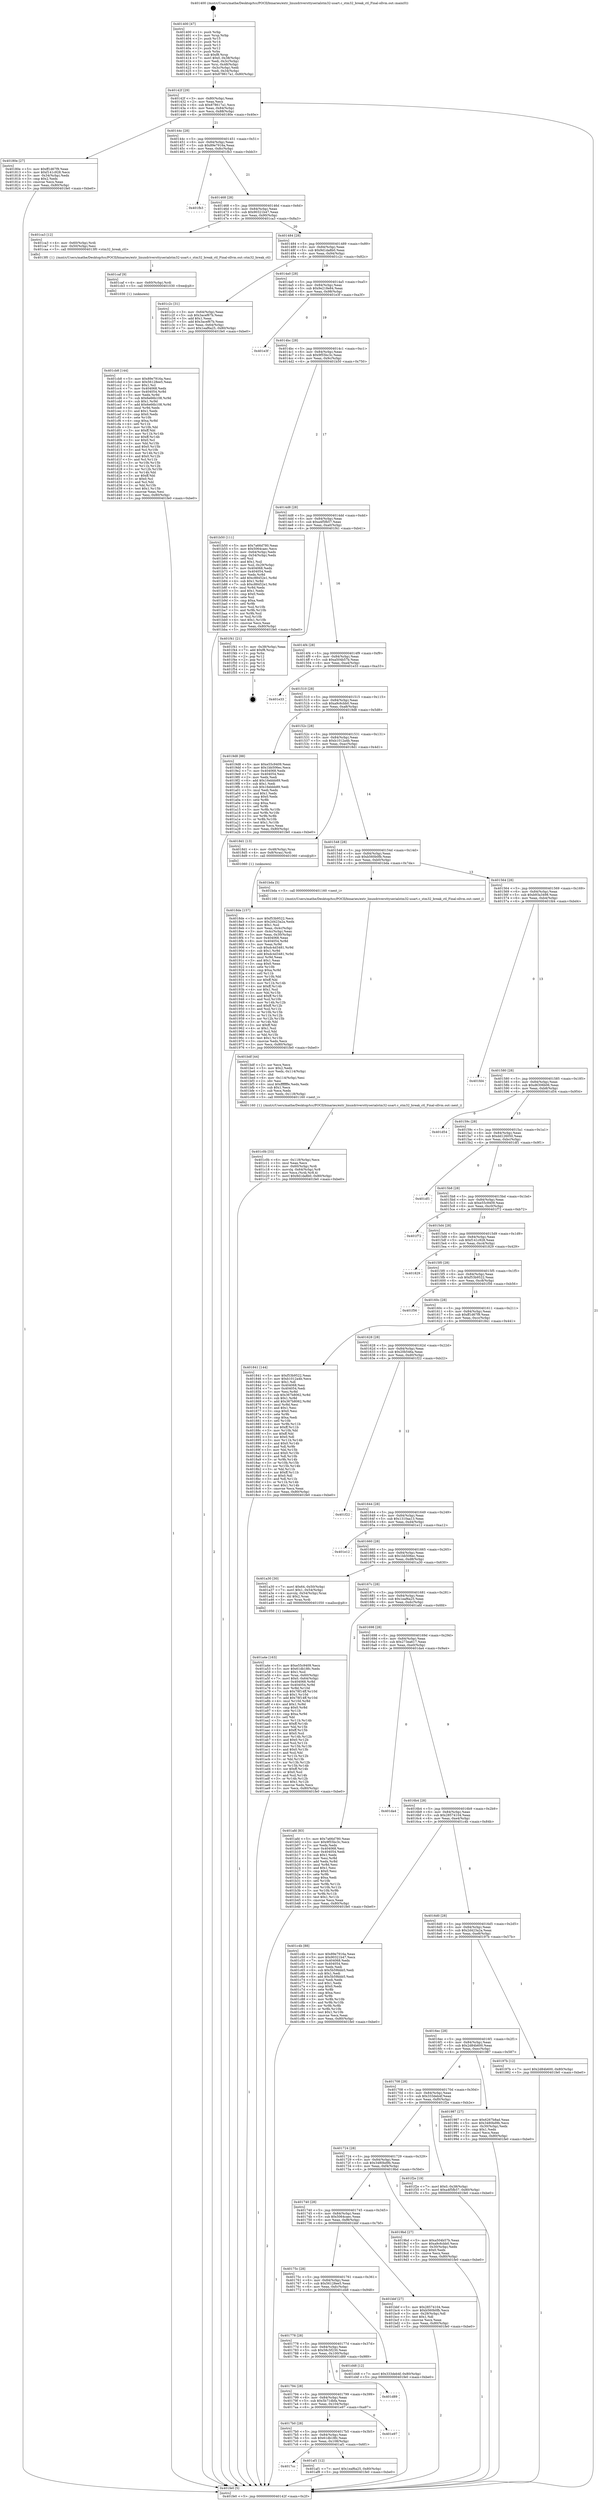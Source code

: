 digraph "0x401400" {
  label = "0x401400 (/mnt/c/Users/mathe/Desktop/tcc/POCII/binaries/extr_linuxdriversttyserialstm32-usart.c_stm32_break_ctl_Final-ollvm.out::main(0))"
  labelloc = "t"
  node[shape=record]

  Entry [label="",width=0.3,height=0.3,shape=circle,fillcolor=black,style=filled]
  "0x40142f" [label="{
     0x40142f [29]\l
     | [instrs]\l
     &nbsp;&nbsp;0x40142f \<+3\>: mov -0x80(%rbp),%eax\l
     &nbsp;&nbsp;0x401432 \<+2\>: mov %eax,%ecx\l
     &nbsp;&nbsp;0x401434 \<+6\>: sub $0x878617a1,%ecx\l
     &nbsp;&nbsp;0x40143a \<+6\>: mov %eax,-0x84(%rbp)\l
     &nbsp;&nbsp;0x401440 \<+6\>: mov %ecx,-0x88(%rbp)\l
     &nbsp;&nbsp;0x401446 \<+6\>: je 000000000040180e \<main+0x40e\>\l
  }"]
  "0x40180e" [label="{
     0x40180e [27]\l
     | [instrs]\l
     &nbsp;&nbsp;0x40180e \<+5\>: mov $0xff1d67f9,%eax\l
     &nbsp;&nbsp;0x401813 \<+5\>: mov $0xf141c928,%ecx\l
     &nbsp;&nbsp;0x401818 \<+3\>: mov -0x34(%rbp),%edx\l
     &nbsp;&nbsp;0x40181b \<+3\>: cmp $0x2,%edx\l
     &nbsp;&nbsp;0x40181e \<+3\>: cmovne %ecx,%eax\l
     &nbsp;&nbsp;0x401821 \<+3\>: mov %eax,-0x80(%rbp)\l
     &nbsp;&nbsp;0x401824 \<+5\>: jmp 0000000000401fe0 \<main+0xbe0\>\l
  }"]
  "0x40144c" [label="{
     0x40144c [28]\l
     | [instrs]\l
     &nbsp;&nbsp;0x40144c \<+5\>: jmp 0000000000401451 \<main+0x51\>\l
     &nbsp;&nbsp;0x401451 \<+6\>: mov -0x84(%rbp),%eax\l
     &nbsp;&nbsp;0x401457 \<+5\>: sub $0x89e7916a,%eax\l
     &nbsp;&nbsp;0x40145c \<+6\>: mov %eax,-0x8c(%rbp)\l
     &nbsp;&nbsp;0x401462 \<+6\>: je 0000000000401fb3 \<main+0xbb3\>\l
  }"]
  "0x401fe0" [label="{
     0x401fe0 [5]\l
     | [instrs]\l
     &nbsp;&nbsp;0x401fe0 \<+5\>: jmp 000000000040142f \<main+0x2f\>\l
  }"]
  "0x401400" [label="{
     0x401400 [47]\l
     | [instrs]\l
     &nbsp;&nbsp;0x401400 \<+1\>: push %rbp\l
     &nbsp;&nbsp;0x401401 \<+3\>: mov %rsp,%rbp\l
     &nbsp;&nbsp;0x401404 \<+2\>: push %r15\l
     &nbsp;&nbsp;0x401406 \<+2\>: push %r14\l
     &nbsp;&nbsp;0x401408 \<+2\>: push %r13\l
     &nbsp;&nbsp;0x40140a \<+2\>: push %r12\l
     &nbsp;&nbsp;0x40140c \<+1\>: push %rbx\l
     &nbsp;&nbsp;0x40140d \<+7\>: sub $0xf8,%rsp\l
     &nbsp;&nbsp;0x401414 \<+7\>: movl $0x0,-0x38(%rbp)\l
     &nbsp;&nbsp;0x40141b \<+3\>: mov %edi,-0x3c(%rbp)\l
     &nbsp;&nbsp;0x40141e \<+4\>: mov %rsi,-0x48(%rbp)\l
     &nbsp;&nbsp;0x401422 \<+3\>: mov -0x3c(%rbp),%edi\l
     &nbsp;&nbsp;0x401425 \<+3\>: mov %edi,-0x34(%rbp)\l
     &nbsp;&nbsp;0x401428 \<+7\>: movl $0x878617a1,-0x80(%rbp)\l
  }"]
  Exit [label="",width=0.3,height=0.3,shape=circle,fillcolor=black,style=filled,peripheries=2]
  "0x401fb3" [label="{
     0x401fb3\l
  }", style=dashed]
  "0x401468" [label="{
     0x401468 [28]\l
     | [instrs]\l
     &nbsp;&nbsp;0x401468 \<+5\>: jmp 000000000040146d \<main+0x6d\>\l
     &nbsp;&nbsp;0x40146d \<+6\>: mov -0x84(%rbp),%eax\l
     &nbsp;&nbsp;0x401473 \<+5\>: sub $0x90321b47,%eax\l
     &nbsp;&nbsp;0x401478 \<+6\>: mov %eax,-0x90(%rbp)\l
     &nbsp;&nbsp;0x40147e \<+6\>: je 0000000000401ca3 \<main+0x8a3\>\l
  }"]
  "0x401cb8" [label="{
     0x401cb8 [144]\l
     | [instrs]\l
     &nbsp;&nbsp;0x401cb8 \<+5\>: mov $0x89e7916a,%esi\l
     &nbsp;&nbsp;0x401cbd \<+5\>: mov $0x56128ee5,%eax\l
     &nbsp;&nbsp;0x401cc2 \<+2\>: mov $0x1,%cl\l
     &nbsp;&nbsp;0x401cc4 \<+7\>: mov 0x404068,%edx\l
     &nbsp;&nbsp;0x401ccb \<+8\>: mov 0x404054,%r8d\l
     &nbsp;&nbsp;0x401cd3 \<+3\>: mov %edx,%r9d\l
     &nbsp;&nbsp;0x401cd6 \<+7\>: sub $0x6e66b108,%r9d\l
     &nbsp;&nbsp;0x401cdd \<+4\>: sub $0x1,%r9d\l
     &nbsp;&nbsp;0x401ce1 \<+7\>: add $0x6e66b108,%r9d\l
     &nbsp;&nbsp;0x401ce8 \<+4\>: imul %r9d,%edx\l
     &nbsp;&nbsp;0x401cec \<+3\>: and $0x1,%edx\l
     &nbsp;&nbsp;0x401cef \<+3\>: cmp $0x0,%edx\l
     &nbsp;&nbsp;0x401cf2 \<+4\>: sete %r10b\l
     &nbsp;&nbsp;0x401cf6 \<+4\>: cmp $0xa,%r8d\l
     &nbsp;&nbsp;0x401cfa \<+4\>: setl %r11b\l
     &nbsp;&nbsp;0x401cfe \<+3\>: mov %r10b,%bl\l
     &nbsp;&nbsp;0x401d01 \<+3\>: xor $0xff,%bl\l
     &nbsp;&nbsp;0x401d04 \<+3\>: mov %r11b,%r14b\l
     &nbsp;&nbsp;0x401d07 \<+4\>: xor $0xff,%r14b\l
     &nbsp;&nbsp;0x401d0b \<+3\>: xor $0x0,%cl\l
     &nbsp;&nbsp;0x401d0e \<+3\>: mov %bl,%r15b\l
     &nbsp;&nbsp;0x401d11 \<+4\>: and $0x0,%r15b\l
     &nbsp;&nbsp;0x401d15 \<+3\>: and %cl,%r10b\l
     &nbsp;&nbsp;0x401d18 \<+3\>: mov %r14b,%r12b\l
     &nbsp;&nbsp;0x401d1b \<+4\>: and $0x0,%r12b\l
     &nbsp;&nbsp;0x401d1f \<+3\>: and %cl,%r11b\l
     &nbsp;&nbsp;0x401d22 \<+3\>: or %r10b,%r15b\l
     &nbsp;&nbsp;0x401d25 \<+3\>: or %r11b,%r12b\l
     &nbsp;&nbsp;0x401d28 \<+3\>: xor %r12b,%r15b\l
     &nbsp;&nbsp;0x401d2b \<+3\>: or %r14b,%bl\l
     &nbsp;&nbsp;0x401d2e \<+3\>: xor $0xff,%bl\l
     &nbsp;&nbsp;0x401d31 \<+3\>: or $0x0,%cl\l
     &nbsp;&nbsp;0x401d34 \<+2\>: and %cl,%bl\l
     &nbsp;&nbsp;0x401d36 \<+3\>: or %bl,%r15b\l
     &nbsp;&nbsp;0x401d39 \<+4\>: test $0x1,%r15b\l
     &nbsp;&nbsp;0x401d3d \<+3\>: cmovne %eax,%esi\l
     &nbsp;&nbsp;0x401d40 \<+3\>: mov %esi,-0x80(%rbp)\l
     &nbsp;&nbsp;0x401d43 \<+5\>: jmp 0000000000401fe0 \<main+0xbe0\>\l
  }"]
  "0x401ca3" [label="{
     0x401ca3 [12]\l
     | [instrs]\l
     &nbsp;&nbsp;0x401ca3 \<+4\>: mov -0x60(%rbp),%rdi\l
     &nbsp;&nbsp;0x401ca7 \<+3\>: mov -0x50(%rbp),%esi\l
     &nbsp;&nbsp;0x401caa \<+5\>: call 00000000004013f0 \<stm32_break_ctl\>\l
     | [calls]\l
     &nbsp;&nbsp;0x4013f0 \{1\} (/mnt/c/Users/mathe/Desktop/tcc/POCII/binaries/extr_linuxdriversttyserialstm32-usart.c_stm32_break_ctl_Final-ollvm.out::stm32_break_ctl)\l
  }"]
  "0x401484" [label="{
     0x401484 [28]\l
     | [instrs]\l
     &nbsp;&nbsp;0x401484 \<+5\>: jmp 0000000000401489 \<main+0x89\>\l
     &nbsp;&nbsp;0x401489 \<+6\>: mov -0x84(%rbp),%eax\l
     &nbsp;&nbsp;0x40148f \<+5\>: sub $0x9d1da8b0,%eax\l
     &nbsp;&nbsp;0x401494 \<+6\>: mov %eax,-0x94(%rbp)\l
     &nbsp;&nbsp;0x40149a \<+6\>: je 0000000000401c2c \<main+0x82c\>\l
  }"]
  "0x401caf" [label="{
     0x401caf [9]\l
     | [instrs]\l
     &nbsp;&nbsp;0x401caf \<+4\>: mov -0x60(%rbp),%rdi\l
     &nbsp;&nbsp;0x401cb3 \<+5\>: call 0000000000401030 \<free@plt\>\l
     | [calls]\l
     &nbsp;&nbsp;0x401030 \{1\} (unknown)\l
  }"]
  "0x401c2c" [label="{
     0x401c2c [31]\l
     | [instrs]\l
     &nbsp;&nbsp;0x401c2c \<+3\>: mov -0x64(%rbp),%eax\l
     &nbsp;&nbsp;0x401c2f \<+5\>: sub $0x3acef67b,%eax\l
     &nbsp;&nbsp;0x401c34 \<+3\>: add $0x1,%eax\l
     &nbsp;&nbsp;0x401c37 \<+5\>: add $0x3acef67b,%eax\l
     &nbsp;&nbsp;0x401c3c \<+3\>: mov %eax,-0x64(%rbp)\l
     &nbsp;&nbsp;0x401c3f \<+7\>: movl $0x1eaf6a25,-0x80(%rbp)\l
     &nbsp;&nbsp;0x401c46 \<+5\>: jmp 0000000000401fe0 \<main+0xbe0\>\l
  }"]
  "0x4014a0" [label="{
     0x4014a0 [28]\l
     | [instrs]\l
     &nbsp;&nbsp;0x4014a0 \<+5\>: jmp 00000000004014a5 \<main+0xa5\>\l
     &nbsp;&nbsp;0x4014a5 \<+6\>: mov -0x84(%rbp),%eax\l
     &nbsp;&nbsp;0x4014ab \<+5\>: sub $0x9e218e84,%eax\l
     &nbsp;&nbsp;0x4014b0 \<+6\>: mov %eax,-0x98(%rbp)\l
     &nbsp;&nbsp;0x4014b6 \<+6\>: je 0000000000401e3f \<main+0xa3f\>\l
  }"]
  "0x401c0b" [label="{
     0x401c0b [33]\l
     | [instrs]\l
     &nbsp;&nbsp;0x401c0b \<+6\>: mov -0x118(%rbp),%ecx\l
     &nbsp;&nbsp;0x401c11 \<+3\>: imul %eax,%ecx\l
     &nbsp;&nbsp;0x401c14 \<+4\>: mov -0x60(%rbp),%rdi\l
     &nbsp;&nbsp;0x401c18 \<+4\>: movslq -0x64(%rbp),%r8\l
     &nbsp;&nbsp;0x401c1c \<+4\>: mov %ecx,(%rdi,%r8,4)\l
     &nbsp;&nbsp;0x401c20 \<+7\>: movl $0x9d1da8b0,-0x80(%rbp)\l
     &nbsp;&nbsp;0x401c27 \<+5\>: jmp 0000000000401fe0 \<main+0xbe0\>\l
  }"]
  "0x401e3f" [label="{
     0x401e3f\l
  }", style=dashed]
  "0x4014bc" [label="{
     0x4014bc [28]\l
     | [instrs]\l
     &nbsp;&nbsp;0x4014bc \<+5\>: jmp 00000000004014c1 \<main+0xc1\>\l
     &nbsp;&nbsp;0x4014c1 \<+6\>: mov -0x84(%rbp),%eax\l
     &nbsp;&nbsp;0x4014c7 \<+5\>: sub $0x9f55bc3c,%eax\l
     &nbsp;&nbsp;0x4014cc \<+6\>: mov %eax,-0x9c(%rbp)\l
     &nbsp;&nbsp;0x4014d2 \<+6\>: je 0000000000401b50 \<main+0x750\>\l
  }"]
  "0x401bdf" [label="{
     0x401bdf [44]\l
     | [instrs]\l
     &nbsp;&nbsp;0x401bdf \<+2\>: xor %ecx,%ecx\l
     &nbsp;&nbsp;0x401be1 \<+5\>: mov $0x2,%edx\l
     &nbsp;&nbsp;0x401be6 \<+6\>: mov %edx,-0x114(%rbp)\l
     &nbsp;&nbsp;0x401bec \<+1\>: cltd\l
     &nbsp;&nbsp;0x401bed \<+6\>: mov -0x114(%rbp),%esi\l
     &nbsp;&nbsp;0x401bf3 \<+2\>: idiv %esi\l
     &nbsp;&nbsp;0x401bf5 \<+6\>: imul $0xfffffffe,%edx,%edx\l
     &nbsp;&nbsp;0x401bfb \<+3\>: sub $0x1,%ecx\l
     &nbsp;&nbsp;0x401bfe \<+2\>: sub %ecx,%edx\l
     &nbsp;&nbsp;0x401c00 \<+6\>: mov %edx,-0x118(%rbp)\l
     &nbsp;&nbsp;0x401c06 \<+5\>: call 0000000000401160 \<next_i\>\l
     | [calls]\l
     &nbsp;&nbsp;0x401160 \{1\} (/mnt/c/Users/mathe/Desktop/tcc/POCII/binaries/extr_linuxdriversttyserialstm32-usart.c_stm32_break_ctl_Final-ollvm.out::next_i)\l
  }"]
  "0x401b50" [label="{
     0x401b50 [111]\l
     | [instrs]\l
     &nbsp;&nbsp;0x401b50 \<+5\>: mov $0x7a66d780,%eax\l
     &nbsp;&nbsp;0x401b55 \<+5\>: mov $0x5064caec,%ecx\l
     &nbsp;&nbsp;0x401b5a \<+3\>: mov -0x64(%rbp),%edx\l
     &nbsp;&nbsp;0x401b5d \<+3\>: cmp -0x54(%rbp),%edx\l
     &nbsp;&nbsp;0x401b60 \<+4\>: setl %sil\l
     &nbsp;&nbsp;0x401b64 \<+4\>: and $0x1,%sil\l
     &nbsp;&nbsp;0x401b68 \<+4\>: mov %sil,-0x29(%rbp)\l
     &nbsp;&nbsp;0x401b6c \<+7\>: mov 0x404068,%edx\l
     &nbsp;&nbsp;0x401b73 \<+7\>: mov 0x404054,%edi\l
     &nbsp;&nbsp;0x401b7a \<+3\>: mov %edx,%r8d\l
     &nbsp;&nbsp;0x401b7d \<+7\>: add $0xc88452e1,%r8d\l
     &nbsp;&nbsp;0x401b84 \<+4\>: sub $0x1,%r8d\l
     &nbsp;&nbsp;0x401b88 \<+7\>: sub $0xc88452e1,%r8d\l
     &nbsp;&nbsp;0x401b8f \<+4\>: imul %r8d,%edx\l
     &nbsp;&nbsp;0x401b93 \<+3\>: and $0x1,%edx\l
     &nbsp;&nbsp;0x401b96 \<+3\>: cmp $0x0,%edx\l
     &nbsp;&nbsp;0x401b99 \<+4\>: sete %sil\l
     &nbsp;&nbsp;0x401b9d \<+3\>: cmp $0xa,%edi\l
     &nbsp;&nbsp;0x401ba0 \<+4\>: setl %r9b\l
     &nbsp;&nbsp;0x401ba4 \<+3\>: mov %sil,%r10b\l
     &nbsp;&nbsp;0x401ba7 \<+3\>: and %r9b,%r10b\l
     &nbsp;&nbsp;0x401baa \<+3\>: xor %r9b,%sil\l
     &nbsp;&nbsp;0x401bad \<+3\>: or %sil,%r10b\l
     &nbsp;&nbsp;0x401bb0 \<+4\>: test $0x1,%r10b\l
     &nbsp;&nbsp;0x401bb4 \<+3\>: cmovne %ecx,%eax\l
     &nbsp;&nbsp;0x401bb7 \<+3\>: mov %eax,-0x80(%rbp)\l
     &nbsp;&nbsp;0x401bba \<+5\>: jmp 0000000000401fe0 \<main+0xbe0\>\l
  }"]
  "0x4014d8" [label="{
     0x4014d8 [28]\l
     | [instrs]\l
     &nbsp;&nbsp;0x4014d8 \<+5\>: jmp 00000000004014dd \<main+0xdd\>\l
     &nbsp;&nbsp;0x4014dd \<+6\>: mov -0x84(%rbp),%eax\l
     &nbsp;&nbsp;0x4014e3 \<+5\>: sub $0xa4f5fb57,%eax\l
     &nbsp;&nbsp;0x4014e8 \<+6\>: mov %eax,-0xa0(%rbp)\l
     &nbsp;&nbsp;0x4014ee \<+6\>: je 0000000000401f41 \<main+0xb41\>\l
  }"]
  "0x4017cc" [label="{
     0x4017cc\l
  }", style=dashed]
  "0x401f41" [label="{
     0x401f41 [21]\l
     | [instrs]\l
     &nbsp;&nbsp;0x401f41 \<+3\>: mov -0x38(%rbp),%eax\l
     &nbsp;&nbsp;0x401f44 \<+7\>: add $0xf8,%rsp\l
     &nbsp;&nbsp;0x401f4b \<+1\>: pop %rbx\l
     &nbsp;&nbsp;0x401f4c \<+2\>: pop %r12\l
     &nbsp;&nbsp;0x401f4e \<+2\>: pop %r13\l
     &nbsp;&nbsp;0x401f50 \<+2\>: pop %r14\l
     &nbsp;&nbsp;0x401f52 \<+2\>: pop %r15\l
     &nbsp;&nbsp;0x401f54 \<+1\>: pop %rbp\l
     &nbsp;&nbsp;0x401f55 \<+1\>: ret\l
  }"]
  "0x4014f4" [label="{
     0x4014f4 [28]\l
     | [instrs]\l
     &nbsp;&nbsp;0x4014f4 \<+5\>: jmp 00000000004014f9 \<main+0xf9\>\l
     &nbsp;&nbsp;0x4014f9 \<+6\>: mov -0x84(%rbp),%eax\l
     &nbsp;&nbsp;0x4014ff \<+5\>: sub $0xa504b57b,%eax\l
     &nbsp;&nbsp;0x401504 \<+6\>: mov %eax,-0xa4(%rbp)\l
     &nbsp;&nbsp;0x40150a \<+6\>: je 0000000000401e33 \<main+0xa33\>\l
  }"]
  "0x401af1" [label="{
     0x401af1 [12]\l
     | [instrs]\l
     &nbsp;&nbsp;0x401af1 \<+7\>: movl $0x1eaf6a25,-0x80(%rbp)\l
     &nbsp;&nbsp;0x401af8 \<+5\>: jmp 0000000000401fe0 \<main+0xbe0\>\l
  }"]
  "0x401e33" [label="{
     0x401e33\l
  }", style=dashed]
  "0x401510" [label="{
     0x401510 [28]\l
     | [instrs]\l
     &nbsp;&nbsp;0x401510 \<+5\>: jmp 0000000000401515 \<main+0x115\>\l
     &nbsp;&nbsp;0x401515 \<+6\>: mov -0x84(%rbp),%eax\l
     &nbsp;&nbsp;0x40151b \<+5\>: sub $0xa9c6cbb0,%eax\l
     &nbsp;&nbsp;0x401520 \<+6\>: mov %eax,-0xa8(%rbp)\l
     &nbsp;&nbsp;0x401526 \<+6\>: je 00000000004019d8 \<main+0x5d8\>\l
  }"]
  "0x4017b0" [label="{
     0x4017b0 [28]\l
     | [instrs]\l
     &nbsp;&nbsp;0x4017b0 \<+5\>: jmp 00000000004017b5 \<main+0x3b5\>\l
     &nbsp;&nbsp;0x4017b5 \<+6\>: mov -0x84(%rbp),%eax\l
     &nbsp;&nbsp;0x4017bb \<+5\>: sub $0x61db18fc,%eax\l
     &nbsp;&nbsp;0x4017c0 \<+6\>: mov %eax,-0x108(%rbp)\l
     &nbsp;&nbsp;0x4017c6 \<+6\>: je 0000000000401af1 \<main+0x6f1\>\l
  }"]
  "0x4019d8" [label="{
     0x4019d8 [88]\l
     | [instrs]\l
     &nbsp;&nbsp;0x4019d8 \<+5\>: mov $0xe55c9409,%eax\l
     &nbsp;&nbsp;0x4019dd \<+5\>: mov $0x1bb506ec,%ecx\l
     &nbsp;&nbsp;0x4019e2 \<+7\>: mov 0x404068,%edx\l
     &nbsp;&nbsp;0x4019e9 \<+7\>: mov 0x404054,%esi\l
     &nbsp;&nbsp;0x4019f0 \<+2\>: mov %edx,%edi\l
     &nbsp;&nbsp;0x4019f2 \<+6\>: add $0x16ebbb89,%edi\l
     &nbsp;&nbsp;0x4019f8 \<+3\>: sub $0x1,%edi\l
     &nbsp;&nbsp;0x4019fb \<+6\>: sub $0x16ebbb89,%edi\l
     &nbsp;&nbsp;0x401a01 \<+3\>: imul %edi,%edx\l
     &nbsp;&nbsp;0x401a04 \<+3\>: and $0x1,%edx\l
     &nbsp;&nbsp;0x401a07 \<+3\>: cmp $0x0,%edx\l
     &nbsp;&nbsp;0x401a0a \<+4\>: sete %r8b\l
     &nbsp;&nbsp;0x401a0e \<+3\>: cmp $0xa,%esi\l
     &nbsp;&nbsp;0x401a11 \<+4\>: setl %r9b\l
     &nbsp;&nbsp;0x401a15 \<+3\>: mov %r8b,%r10b\l
     &nbsp;&nbsp;0x401a18 \<+3\>: and %r9b,%r10b\l
     &nbsp;&nbsp;0x401a1b \<+3\>: xor %r9b,%r8b\l
     &nbsp;&nbsp;0x401a1e \<+3\>: or %r8b,%r10b\l
     &nbsp;&nbsp;0x401a21 \<+4\>: test $0x1,%r10b\l
     &nbsp;&nbsp;0x401a25 \<+3\>: cmovne %ecx,%eax\l
     &nbsp;&nbsp;0x401a28 \<+3\>: mov %eax,-0x80(%rbp)\l
     &nbsp;&nbsp;0x401a2b \<+5\>: jmp 0000000000401fe0 \<main+0xbe0\>\l
  }"]
  "0x40152c" [label="{
     0x40152c [28]\l
     | [instrs]\l
     &nbsp;&nbsp;0x40152c \<+5\>: jmp 0000000000401531 \<main+0x131\>\l
     &nbsp;&nbsp;0x401531 \<+6\>: mov -0x84(%rbp),%eax\l
     &nbsp;&nbsp;0x401537 \<+5\>: sub $0xb1012a4b,%eax\l
     &nbsp;&nbsp;0x40153c \<+6\>: mov %eax,-0xac(%rbp)\l
     &nbsp;&nbsp;0x401542 \<+6\>: je 00000000004018d1 \<main+0x4d1\>\l
  }"]
  "0x401e97" [label="{
     0x401e97\l
  }", style=dashed]
  "0x4018d1" [label="{
     0x4018d1 [13]\l
     | [instrs]\l
     &nbsp;&nbsp;0x4018d1 \<+4\>: mov -0x48(%rbp),%rax\l
     &nbsp;&nbsp;0x4018d5 \<+4\>: mov 0x8(%rax),%rdi\l
     &nbsp;&nbsp;0x4018d9 \<+5\>: call 0000000000401060 \<atoi@plt\>\l
     | [calls]\l
     &nbsp;&nbsp;0x401060 \{1\} (unknown)\l
  }"]
  "0x401548" [label="{
     0x401548 [28]\l
     | [instrs]\l
     &nbsp;&nbsp;0x401548 \<+5\>: jmp 000000000040154d \<main+0x14d\>\l
     &nbsp;&nbsp;0x40154d \<+6\>: mov -0x84(%rbp),%eax\l
     &nbsp;&nbsp;0x401553 \<+5\>: sub $0xb560b0fb,%eax\l
     &nbsp;&nbsp;0x401558 \<+6\>: mov %eax,-0xb0(%rbp)\l
     &nbsp;&nbsp;0x40155e \<+6\>: je 0000000000401bda \<main+0x7da\>\l
  }"]
  "0x401794" [label="{
     0x401794 [28]\l
     | [instrs]\l
     &nbsp;&nbsp;0x401794 \<+5\>: jmp 0000000000401799 \<main+0x399\>\l
     &nbsp;&nbsp;0x401799 \<+6\>: mov -0x84(%rbp),%eax\l
     &nbsp;&nbsp;0x40179f \<+5\>: sub $0x5b71dbfa,%eax\l
     &nbsp;&nbsp;0x4017a4 \<+6\>: mov %eax,-0x104(%rbp)\l
     &nbsp;&nbsp;0x4017aa \<+6\>: je 0000000000401e97 \<main+0xa97\>\l
  }"]
  "0x401bda" [label="{
     0x401bda [5]\l
     | [instrs]\l
     &nbsp;&nbsp;0x401bda \<+5\>: call 0000000000401160 \<next_i\>\l
     | [calls]\l
     &nbsp;&nbsp;0x401160 \{1\} (/mnt/c/Users/mathe/Desktop/tcc/POCII/binaries/extr_linuxdriversttyserialstm32-usart.c_stm32_break_ctl_Final-ollvm.out::next_i)\l
  }"]
  "0x401564" [label="{
     0x401564 [28]\l
     | [instrs]\l
     &nbsp;&nbsp;0x401564 \<+5\>: jmp 0000000000401569 \<main+0x169\>\l
     &nbsp;&nbsp;0x401569 \<+6\>: mov -0x84(%rbp),%eax\l
     &nbsp;&nbsp;0x40156f \<+5\>: sub $0xb93a3498,%eax\l
     &nbsp;&nbsp;0x401574 \<+6\>: mov %eax,-0xb4(%rbp)\l
     &nbsp;&nbsp;0x40157a \<+6\>: je 0000000000401fd4 \<main+0xbd4\>\l
  }"]
  "0x401d89" [label="{
     0x401d89\l
  }", style=dashed]
  "0x401fd4" [label="{
     0x401fd4\l
  }", style=dashed]
  "0x401580" [label="{
     0x401580 [28]\l
     | [instrs]\l
     &nbsp;&nbsp;0x401580 \<+5\>: jmp 0000000000401585 \<main+0x185\>\l
     &nbsp;&nbsp;0x401585 \<+6\>: mov -0x84(%rbp),%eax\l
     &nbsp;&nbsp;0x40158b \<+5\>: sub $0xd6306b06,%eax\l
     &nbsp;&nbsp;0x401590 \<+6\>: mov %eax,-0xb8(%rbp)\l
     &nbsp;&nbsp;0x401596 \<+6\>: je 0000000000401d54 \<main+0x954\>\l
  }"]
  "0x401778" [label="{
     0x401778 [28]\l
     | [instrs]\l
     &nbsp;&nbsp;0x401778 \<+5\>: jmp 000000000040177d \<main+0x37d\>\l
     &nbsp;&nbsp;0x40177d \<+6\>: mov -0x84(%rbp),%eax\l
     &nbsp;&nbsp;0x401783 \<+5\>: sub $0x58c5f230,%eax\l
     &nbsp;&nbsp;0x401788 \<+6\>: mov %eax,-0x100(%rbp)\l
     &nbsp;&nbsp;0x40178e \<+6\>: je 0000000000401d89 \<main+0x989\>\l
  }"]
  "0x401d54" [label="{
     0x401d54\l
  }", style=dashed]
  "0x40159c" [label="{
     0x40159c [28]\l
     | [instrs]\l
     &nbsp;&nbsp;0x40159c \<+5\>: jmp 00000000004015a1 \<main+0x1a1\>\l
     &nbsp;&nbsp;0x4015a1 \<+6\>: mov -0x84(%rbp),%eax\l
     &nbsp;&nbsp;0x4015a7 \<+5\>: sub $0xdd126050,%eax\l
     &nbsp;&nbsp;0x4015ac \<+6\>: mov %eax,-0xbc(%rbp)\l
     &nbsp;&nbsp;0x4015b2 \<+6\>: je 0000000000401df1 \<main+0x9f1\>\l
  }"]
  "0x401d48" [label="{
     0x401d48 [12]\l
     | [instrs]\l
     &nbsp;&nbsp;0x401d48 \<+7\>: movl $0x333deb4f,-0x80(%rbp)\l
     &nbsp;&nbsp;0x401d4f \<+5\>: jmp 0000000000401fe0 \<main+0xbe0\>\l
  }"]
  "0x401df1" [label="{
     0x401df1\l
  }", style=dashed]
  "0x4015b8" [label="{
     0x4015b8 [28]\l
     | [instrs]\l
     &nbsp;&nbsp;0x4015b8 \<+5\>: jmp 00000000004015bd \<main+0x1bd\>\l
     &nbsp;&nbsp;0x4015bd \<+6\>: mov -0x84(%rbp),%eax\l
     &nbsp;&nbsp;0x4015c3 \<+5\>: sub $0xe55c9409,%eax\l
     &nbsp;&nbsp;0x4015c8 \<+6\>: mov %eax,-0xc0(%rbp)\l
     &nbsp;&nbsp;0x4015ce \<+6\>: je 0000000000401f72 \<main+0xb72\>\l
  }"]
  "0x40175c" [label="{
     0x40175c [28]\l
     | [instrs]\l
     &nbsp;&nbsp;0x40175c \<+5\>: jmp 0000000000401761 \<main+0x361\>\l
     &nbsp;&nbsp;0x401761 \<+6\>: mov -0x84(%rbp),%eax\l
     &nbsp;&nbsp;0x401767 \<+5\>: sub $0x56128ee5,%eax\l
     &nbsp;&nbsp;0x40176c \<+6\>: mov %eax,-0xfc(%rbp)\l
     &nbsp;&nbsp;0x401772 \<+6\>: je 0000000000401d48 \<main+0x948\>\l
  }"]
  "0x401f72" [label="{
     0x401f72\l
  }", style=dashed]
  "0x4015d4" [label="{
     0x4015d4 [28]\l
     | [instrs]\l
     &nbsp;&nbsp;0x4015d4 \<+5\>: jmp 00000000004015d9 \<main+0x1d9\>\l
     &nbsp;&nbsp;0x4015d9 \<+6\>: mov -0x84(%rbp),%eax\l
     &nbsp;&nbsp;0x4015df \<+5\>: sub $0xf141c928,%eax\l
     &nbsp;&nbsp;0x4015e4 \<+6\>: mov %eax,-0xc4(%rbp)\l
     &nbsp;&nbsp;0x4015ea \<+6\>: je 0000000000401829 \<main+0x429\>\l
  }"]
  "0x401bbf" [label="{
     0x401bbf [27]\l
     | [instrs]\l
     &nbsp;&nbsp;0x401bbf \<+5\>: mov $0x28574104,%eax\l
     &nbsp;&nbsp;0x401bc4 \<+5\>: mov $0xb560b0fb,%ecx\l
     &nbsp;&nbsp;0x401bc9 \<+3\>: mov -0x29(%rbp),%dl\l
     &nbsp;&nbsp;0x401bcc \<+3\>: test $0x1,%dl\l
     &nbsp;&nbsp;0x401bcf \<+3\>: cmovne %ecx,%eax\l
     &nbsp;&nbsp;0x401bd2 \<+3\>: mov %eax,-0x80(%rbp)\l
     &nbsp;&nbsp;0x401bd5 \<+5\>: jmp 0000000000401fe0 \<main+0xbe0\>\l
  }"]
  "0x401829" [label="{
     0x401829\l
  }", style=dashed]
  "0x4015f0" [label="{
     0x4015f0 [28]\l
     | [instrs]\l
     &nbsp;&nbsp;0x4015f0 \<+5\>: jmp 00000000004015f5 \<main+0x1f5\>\l
     &nbsp;&nbsp;0x4015f5 \<+6\>: mov -0x84(%rbp),%eax\l
     &nbsp;&nbsp;0x4015fb \<+5\>: sub $0xf53b9522,%eax\l
     &nbsp;&nbsp;0x401600 \<+6\>: mov %eax,-0xc8(%rbp)\l
     &nbsp;&nbsp;0x401606 \<+6\>: je 0000000000401f56 \<main+0xb56\>\l
  }"]
  "0x401a4e" [label="{
     0x401a4e [163]\l
     | [instrs]\l
     &nbsp;&nbsp;0x401a4e \<+5\>: mov $0xe55c9409,%ecx\l
     &nbsp;&nbsp;0x401a53 \<+5\>: mov $0x61db18fc,%edx\l
     &nbsp;&nbsp;0x401a58 \<+3\>: mov $0x1,%sil\l
     &nbsp;&nbsp;0x401a5b \<+4\>: mov %rax,-0x60(%rbp)\l
     &nbsp;&nbsp;0x401a5f \<+7\>: movl $0x0,-0x64(%rbp)\l
     &nbsp;&nbsp;0x401a66 \<+8\>: mov 0x404068,%r8d\l
     &nbsp;&nbsp;0x401a6e \<+8\>: mov 0x404054,%r9d\l
     &nbsp;&nbsp;0x401a76 \<+3\>: mov %r8d,%r10d\l
     &nbsp;&nbsp;0x401a79 \<+7\>: sub $0x78f14ff,%r10d\l
     &nbsp;&nbsp;0x401a80 \<+4\>: sub $0x1,%r10d\l
     &nbsp;&nbsp;0x401a84 \<+7\>: add $0x78f14ff,%r10d\l
     &nbsp;&nbsp;0x401a8b \<+4\>: imul %r10d,%r8d\l
     &nbsp;&nbsp;0x401a8f \<+4\>: and $0x1,%r8d\l
     &nbsp;&nbsp;0x401a93 \<+4\>: cmp $0x0,%r8d\l
     &nbsp;&nbsp;0x401a97 \<+4\>: sete %r11b\l
     &nbsp;&nbsp;0x401a9b \<+4\>: cmp $0xa,%r9d\l
     &nbsp;&nbsp;0x401a9f \<+3\>: setl %bl\l
     &nbsp;&nbsp;0x401aa2 \<+3\>: mov %r11b,%r14b\l
     &nbsp;&nbsp;0x401aa5 \<+4\>: xor $0xff,%r14b\l
     &nbsp;&nbsp;0x401aa9 \<+3\>: mov %bl,%r15b\l
     &nbsp;&nbsp;0x401aac \<+4\>: xor $0xff,%r15b\l
     &nbsp;&nbsp;0x401ab0 \<+4\>: xor $0x0,%sil\l
     &nbsp;&nbsp;0x401ab4 \<+3\>: mov %r14b,%r12b\l
     &nbsp;&nbsp;0x401ab7 \<+4\>: and $0x0,%r12b\l
     &nbsp;&nbsp;0x401abb \<+3\>: and %sil,%r11b\l
     &nbsp;&nbsp;0x401abe \<+3\>: mov %r15b,%r13b\l
     &nbsp;&nbsp;0x401ac1 \<+4\>: and $0x0,%r13b\l
     &nbsp;&nbsp;0x401ac5 \<+3\>: and %sil,%bl\l
     &nbsp;&nbsp;0x401ac8 \<+3\>: or %r11b,%r12b\l
     &nbsp;&nbsp;0x401acb \<+3\>: or %bl,%r13b\l
     &nbsp;&nbsp;0x401ace \<+3\>: xor %r13b,%r12b\l
     &nbsp;&nbsp;0x401ad1 \<+3\>: or %r15b,%r14b\l
     &nbsp;&nbsp;0x401ad4 \<+4\>: xor $0xff,%r14b\l
     &nbsp;&nbsp;0x401ad8 \<+4\>: or $0x0,%sil\l
     &nbsp;&nbsp;0x401adc \<+3\>: and %sil,%r14b\l
     &nbsp;&nbsp;0x401adf \<+3\>: or %r14b,%r12b\l
     &nbsp;&nbsp;0x401ae2 \<+4\>: test $0x1,%r12b\l
     &nbsp;&nbsp;0x401ae6 \<+3\>: cmovne %edx,%ecx\l
     &nbsp;&nbsp;0x401ae9 \<+3\>: mov %ecx,-0x80(%rbp)\l
     &nbsp;&nbsp;0x401aec \<+5\>: jmp 0000000000401fe0 \<main+0xbe0\>\l
  }"]
  "0x401f56" [label="{
     0x401f56\l
  }", style=dashed]
  "0x40160c" [label="{
     0x40160c [28]\l
     | [instrs]\l
     &nbsp;&nbsp;0x40160c \<+5\>: jmp 0000000000401611 \<main+0x211\>\l
     &nbsp;&nbsp;0x401611 \<+6\>: mov -0x84(%rbp),%eax\l
     &nbsp;&nbsp;0x401617 \<+5\>: sub $0xff1d67f9,%eax\l
     &nbsp;&nbsp;0x40161c \<+6\>: mov %eax,-0xcc(%rbp)\l
     &nbsp;&nbsp;0x401622 \<+6\>: je 0000000000401841 \<main+0x441\>\l
  }"]
  "0x401740" [label="{
     0x401740 [28]\l
     | [instrs]\l
     &nbsp;&nbsp;0x401740 \<+5\>: jmp 0000000000401745 \<main+0x345\>\l
     &nbsp;&nbsp;0x401745 \<+6\>: mov -0x84(%rbp),%eax\l
     &nbsp;&nbsp;0x40174b \<+5\>: sub $0x5064caec,%eax\l
     &nbsp;&nbsp;0x401750 \<+6\>: mov %eax,-0xf8(%rbp)\l
     &nbsp;&nbsp;0x401756 \<+6\>: je 0000000000401bbf \<main+0x7bf\>\l
  }"]
  "0x401841" [label="{
     0x401841 [144]\l
     | [instrs]\l
     &nbsp;&nbsp;0x401841 \<+5\>: mov $0xf53b9522,%eax\l
     &nbsp;&nbsp;0x401846 \<+5\>: mov $0xb1012a4b,%ecx\l
     &nbsp;&nbsp;0x40184b \<+2\>: mov $0x1,%dl\l
     &nbsp;&nbsp;0x40184d \<+7\>: mov 0x404068,%esi\l
     &nbsp;&nbsp;0x401854 \<+7\>: mov 0x404054,%edi\l
     &nbsp;&nbsp;0x40185b \<+3\>: mov %esi,%r8d\l
     &nbsp;&nbsp;0x40185e \<+7\>: sub $0x367b8062,%r8d\l
     &nbsp;&nbsp;0x401865 \<+4\>: sub $0x1,%r8d\l
     &nbsp;&nbsp;0x401869 \<+7\>: add $0x367b8062,%r8d\l
     &nbsp;&nbsp;0x401870 \<+4\>: imul %r8d,%esi\l
     &nbsp;&nbsp;0x401874 \<+3\>: and $0x1,%esi\l
     &nbsp;&nbsp;0x401877 \<+3\>: cmp $0x0,%esi\l
     &nbsp;&nbsp;0x40187a \<+4\>: sete %r9b\l
     &nbsp;&nbsp;0x40187e \<+3\>: cmp $0xa,%edi\l
     &nbsp;&nbsp;0x401881 \<+4\>: setl %r10b\l
     &nbsp;&nbsp;0x401885 \<+3\>: mov %r9b,%r11b\l
     &nbsp;&nbsp;0x401888 \<+4\>: xor $0xff,%r11b\l
     &nbsp;&nbsp;0x40188c \<+3\>: mov %r10b,%bl\l
     &nbsp;&nbsp;0x40188f \<+3\>: xor $0xff,%bl\l
     &nbsp;&nbsp;0x401892 \<+3\>: xor $0x0,%dl\l
     &nbsp;&nbsp;0x401895 \<+3\>: mov %r11b,%r14b\l
     &nbsp;&nbsp;0x401898 \<+4\>: and $0x0,%r14b\l
     &nbsp;&nbsp;0x40189c \<+3\>: and %dl,%r9b\l
     &nbsp;&nbsp;0x40189f \<+3\>: mov %bl,%r15b\l
     &nbsp;&nbsp;0x4018a2 \<+4\>: and $0x0,%r15b\l
     &nbsp;&nbsp;0x4018a6 \<+3\>: and %dl,%r10b\l
     &nbsp;&nbsp;0x4018a9 \<+3\>: or %r9b,%r14b\l
     &nbsp;&nbsp;0x4018ac \<+3\>: or %r10b,%r15b\l
     &nbsp;&nbsp;0x4018af \<+3\>: xor %r15b,%r14b\l
     &nbsp;&nbsp;0x4018b2 \<+3\>: or %bl,%r11b\l
     &nbsp;&nbsp;0x4018b5 \<+4\>: xor $0xff,%r11b\l
     &nbsp;&nbsp;0x4018b9 \<+3\>: or $0x0,%dl\l
     &nbsp;&nbsp;0x4018bc \<+3\>: and %dl,%r11b\l
     &nbsp;&nbsp;0x4018bf \<+3\>: or %r11b,%r14b\l
     &nbsp;&nbsp;0x4018c2 \<+4\>: test $0x1,%r14b\l
     &nbsp;&nbsp;0x4018c6 \<+3\>: cmovne %ecx,%eax\l
     &nbsp;&nbsp;0x4018c9 \<+3\>: mov %eax,-0x80(%rbp)\l
     &nbsp;&nbsp;0x4018cc \<+5\>: jmp 0000000000401fe0 \<main+0xbe0\>\l
  }"]
  "0x401628" [label="{
     0x401628 [28]\l
     | [instrs]\l
     &nbsp;&nbsp;0x401628 \<+5\>: jmp 000000000040162d \<main+0x22d\>\l
     &nbsp;&nbsp;0x40162d \<+6\>: mov -0x84(%rbp),%eax\l
     &nbsp;&nbsp;0x401633 \<+5\>: sub $0x20b546a,%eax\l
     &nbsp;&nbsp;0x401638 \<+6\>: mov %eax,-0xd0(%rbp)\l
     &nbsp;&nbsp;0x40163e \<+6\>: je 0000000000401f22 \<main+0xb22\>\l
  }"]
  "0x4018de" [label="{
     0x4018de [157]\l
     | [instrs]\l
     &nbsp;&nbsp;0x4018de \<+5\>: mov $0xf53b9522,%ecx\l
     &nbsp;&nbsp;0x4018e3 \<+5\>: mov $0x2d423a2a,%edx\l
     &nbsp;&nbsp;0x4018e8 \<+3\>: mov $0x1,%sil\l
     &nbsp;&nbsp;0x4018eb \<+3\>: mov %eax,-0x4c(%rbp)\l
     &nbsp;&nbsp;0x4018ee \<+3\>: mov -0x4c(%rbp),%eax\l
     &nbsp;&nbsp;0x4018f1 \<+3\>: mov %eax,-0x30(%rbp)\l
     &nbsp;&nbsp;0x4018f4 \<+7\>: mov 0x404068,%eax\l
     &nbsp;&nbsp;0x4018fb \<+8\>: mov 0x404054,%r8d\l
     &nbsp;&nbsp;0x401903 \<+3\>: mov %eax,%r9d\l
     &nbsp;&nbsp;0x401906 \<+7\>: sub $0xdc4d3481,%r9d\l
     &nbsp;&nbsp;0x40190d \<+4\>: sub $0x1,%r9d\l
     &nbsp;&nbsp;0x401911 \<+7\>: add $0xdc4d3481,%r9d\l
     &nbsp;&nbsp;0x401918 \<+4\>: imul %r9d,%eax\l
     &nbsp;&nbsp;0x40191c \<+3\>: and $0x1,%eax\l
     &nbsp;&nbsp;0x40191f \<+3\>: cmp $0x0,%eax\l
     &nbsp;&nbsp;0x401922 \<+4\>: sete %r10b\l
     &nbsp;&nbsp;0x401926 \<+4\>: cmp $0xa,%r8d\l
     &nbsp;&nbsp;0x40192a \<+4\>: setl %r11b\l
     &nbsp;&nbsp;0x40192e \<+3\>: mov %r10b,%bl\l
     &nbsp;&nbsp;0x401931 \<+3\>: xor $0xff,%bl\l
     &nbsp;&nbsp;0x401934 \<+3\>: mov %r11b,%r14b\l
     &nbsp;&nbsp;0x401937 \<+4\>: xor $0xff,%r14b\l
     &nbsp;&nbsp;0x40193b \<+4\>: xor $0x1,%sil\l
     &nbsp;&nbsp;0x40193f \<+3\>: mov %bl,%r15b\l
     &nbsp;&nbsp;0x401942 \<+4\>: and $0xff,%r15b\l
     &nbsp;&nbsp;0x401946 \<+3\>: and %sil,%r10b\l
     &nbsp;&nbsp;0x401949 \<+3\>: mov %r14b,%r12b\l
     &nbsp;&nbsp;0x40194c \<+4\>: and $0xff,%r12b\l
     &nbsp;&nbsp;0x401950 \<+3\>: and %sil,%r11b\l
     &nbsp;&nbsp;0x401953 \<+3\>: or %r10b,%r15b\l
     &nbsp;&nbsp;0x401956 \<+3\>: or %r11b,%r12b\l
     &nbsp;&nbsp;0x401959 \<+3\>: xor %r12b,%r15b\l
     &nbsp;&nbsp;0x40195c \<+3\>: or %r14b,%bl\l
     &nbsp;&nbsp;0x40195f \<+3\>: xor $0xff,%bl\l
     &nbsp;&nbsp;0x401962 \<+4\>: or $0x1,%sil\l
     &nbsp;&nbsp;0x401966 \<+3\>: and %sil,%bl\l
     &nbsp;&nbsp;0x401969 \<+3\>: or %bl,%r15b\l
     &nbsp;&nbsp;0x40196c \<+4\>: test $0x1,%r15b\l
     &nbsp;&nbsp;0x401970 \<+3\>: cmovne %edx,%ecx\l
     &nbsp;&nbsp;0x401973 \<+3\>: mov %ecx,-0x80(%rbp)\l
     &nbsp;&nbsp;0x401976 \<+5\>: jmp 0000000000401fe0 \<main+0xbe0\>\l
  }"]
  "0x4019bd" [label="{
     0x4019bd [27]\l
     | [instrs]\l
     &nbsp;&nbsp;0x4019bd \<+5\>: mov $0xa504b57b,%eax\l
     &nbsp;&nbsp;0x4019c2 \<+5\>: mov $0xa9c6cbb0,%ecx\l
     &nbsp;&nbsp;0x4019c7 \<+3\>: mov -0x30(%rbp),%edx\l
     &nbsp;&nbsp;0x4019ca \<+3\>: cmp $0x0,%edx\l
     &nbsp;&nbsp;0x4019cd \<+3\>: cmove %ecx,%eax\l
     &nbsp;&nbsp;0x4019d0 \<+3\>: mov %eax,-0x80(%rbp)\l
     &nbsp;&nbsp;0x4019d3 \<+5\>: jmp 0000000000401fe0 \<main+0xbe0\>\l
  }"]
  "0x401f22" [label="{
     0x401f22\l
  }", style=dashed]
  "0x401644" [label="{
     0x401644 [28]\l
     | [instrs]\l
     &nbsp;&nbsp;0x401644 \<+5\>: jmp 0000000000401649 \<main+0x249\>\l
     &nbsp;&nbsp;0x401649 \<+6\>: mov -0x84(%rbp),%eax\l
     &nbsp;&nbsp;0x40164f \<+5\>: sub $0x1310aa13,%eax\l
     &nbsp;&nbsp;0x401654 \<+6\>: mov %eax,-0xd4(%rbp)\l
     &nbsp;&nbsp;0x40165a \<+6\>: je 0000000000401e12 \<main+0xa12\>\l
  }"]
  "0x401724" [label="{
     0x401724 [28]\l
     | [instrs]\l
     &nbsp;&nbsp;0x401724 \<+5\>: jmp 0000000000401729 \<main+0x329\>\l
     &nbsp;&nbsp;0x401729 \<+6\>: mov -0x84(%rbp),%eax\l
     &nbsp;&nbsp;0x40172f \<+5\>: sub $0x3480bd9b,%eax\l
     &nbsp;&nbsp;0x401734 \<+6\>: mov %eax,-0xf4(%rbp)\l
     &nbsp;&nbsp;0x40173a \<+6\>: je 00000000004019bd \<main+0x5bd\>\l
  }"]
  "0x401e12" [label="{
     0x401e12\l
  }", style=dashed]
  "0x401660" [label="{
     0x401660 [28]\l
     | [instrs]\l
     &nbsp;&nbsp;0x401660 \<+5\>: jmp 0000000000401665 \<main+0x265\>\l
     &nbsp;&nbsp;0x401665 \<+6\>: mov -0x84(%rbp),%eax\l
     &nbsp;&nbsp;0x40166b \<+5\>: sub $0x1bb506ec,%eax\l
     &nbsp;&nbsp;0x401670 \<+6\>: mov %eax,-0xd8(%rbp)\l
     &nbsp;&nbsp;0x401676 \<+6\>: je 0000000000401a30 \<main+0x630\>\l
  }"]
  "0x401f2e" [label="{
     0x401f2e [19]\l
     | [instrs]\l
     &nbsp;&nbsp;0x401f2e \<+7\>: movl $0x0,-0x38(%rbp)\l
     &nbsp;&nbsp;0x401f35 \<+7\>: movl $0xa4f5fb57,-0x80(%rbp)\l
     &nbsp;&nbsp;0x401f3c \<+5\>: jmp 0000000000401fe0 \<main+0xbe0\>\l
  }"]
  "0x401a30" [label="{
     0x401a30 [30]\l
     | [instrs]\l
     &nbsp;&nbsp;0x401a30 \<+7\>: movl $0x64,-0x50(%rbp)\l
     &nbsp;&nbsp;0x401a37 \<+7\>: movl $0x1,-0x54(%rbp)\l
     &nbsp;&nbsp;0x401a3e \<+4\>: movslq -0x54(%rbp),%rax\l
     &nbsp;&nbsp;0x401a42 \<+4\>: shl $0x2,%rax\l
     &nbsp;&nbsp;0x401a46 \<+3\>: mov %rax,%rdi\l
     &nbsp;&nbsp;0x401a49 \<+5\>: call 0000000000401050 \<malloc@plt\>\l
     | [calls]\l
     &nbsp;&nbsp;0x401050 \{1\} (unknown)\l
  }"]
  "0x40167c" [label="{
     0x40167c [28]\l
     | [instrs]\l
     &nbsp;&nbsp;0x40167c \<+5\>: jmp 0000000000401681 \<main+0x281\>\l
     &nbsp;&nbsp;0x401681 \<+6\>: mov -0x84(%rbp),%eax\l
     &nbsp;&nbsp;0x401687 \<+5\>: sub $0x1eaf6a25,%eax\l
     &nbsp;&nbsp;0x40168c \<+6\>: mov %eax,-0xdc(%rbp)\l
     &nbsp;&nbsp;0x401692 \<+6\>: je 0000000000401afd \<main+0x6fd\>\l
  }"]
  "0x401708" [label="{
     0x401708 [28]\l
     | [instrs]\l
     &nbsp;&nbsp;0x401708 \<+5\>: jmp 000000000040170d \<main+0x30d\>\l
     &nbsp;&nbsp;0x40170d \<+6\>: mov -0x84(%rbp),%eax\l
     &nbsp;&nbsp;0x401713 \<+5\>: sub $0x333deb4f,%eax\l
     &nbsp;&nbsp;0x401718 \<+6\>: mov %eax,-0xf0(%rbp)\l
     &nbsp;&nbsp;0x40171e \<+6\>: je 0000000000401f2e \<main+0xb2e\>\l
  }"]
  "0x401afd" [label="{
     0x401afd [83]\l
     | [instrs]\l
     &nbsp;&nbsp;0x401afd \<+5\>: mov $0x7a66d780,%eax\l
     &nbsp;&nbsp;0x401b02 \<+5\>: mov $0x9f55bc3c,%ecx\l
     &nbsp;&nbsp;0x401b07 \<+2\>: xor %edx,%edx\l
     &nbsp;&nbsp;0x401b09 \<+7\>: mov 0x404068,%esi\l
     &nbsp;&nbsp;0x401b10 \<+7\>: mov 0x404054,%edi\l
     &nbsp;&nbsp;0x401b17 \<+3\>: sub $0x1,%edx\l
     &nbsp;&nbsp;0x401b1a \<+3\>: mov %esi,%r8d\l
     &nbsp;&nbsp;0x401b1d \<+3\>: add %edx,%r8d\l
     &nbsp;&nbsp;0x401b20 \<+4\>: imul %r8d,%esi\l
     &nbsp;&nbsp;0x401b24 \<+3\>: and $0x1,%esi\l
     &nbsp;&nbsp;0x401b27 \<+3\>: cmp $0x0,%esi\l
     &nbsp;&nbsp;0x401b2a \<+4\>: sete %r9b\l
     &nbsp;&nbsp;0x401b2e \<+3\>: cmp $0xa,%edi\l
     &nbsp;&nbsp;0x401b31 \<+4\>: setl %r10b\l
     &nbsp;&nbsp;0x401b35 \<+3\>: mov %r9b,%r11b\l
     &nbsp;&nbsp;0x401b38 \<+3\>: and %r10b,%r11b\l
     &nbsp;&nbsp;0x401b3b \<+3\>: xor %r10b,%r9b\l
     &nbsp;&nbsp;0x401b3e \<+3\>: or %r9b,%r11b\l
     &nbsp;&nbsp;0x401b41 \<+4\>: test $0x1,%r11b\l
     &nbsp;&nbsp;0x401b45 \<+3\>: cmovne %ecx,%eax\l
     &nbsp;&nbsp;0x401b48 \<+3\>: mov %eax,-0x80(%rbp)\l
     &nbsp;&nbsp;0x401b4b \<+5\>: jmp 0000000000401fe0 \<main+0xbe0\>\l
  }"]
  "0x401698" [label="{
     0x401698 [28]\l
     | [instrs]\l
     &nbsp;&nbsp;0x401698 \<+5\>: jmp 000000000040169d \<main+0x29d\>\l
     &nbsp;&nbsp;0x40169d \<+6\>: mov -0x84(%rbp),%eax\l
     &nbsp;&nbsp;0x4016a3 \<+5\>: sub $0x273ea617,%eax\l
     &nbsp;&nbsp;0x4016a8 \<+6\>: mov %eax,-0xe0(%rbp)\l
     &nbsp;&nbsp;0x4016ae \<+6\>: je 0000000000401da4 \<main+0x9a4\>\l
  }"]
  "0x401987" [label="{
     0x401987 [27]\l
     | [instrs]\l
     &nbsp;&nbsp;0x401987 \<+5\>: mov $0x6267b8ad,%eax\l
     &nbsp;&nbsp;0x40198c \<+5\>: mov $0x3480bd9b,%ecx\l
     &nbsp;&nbsp;0x401991 \<+3\>: mov -0x30(%rbp),%edx\l
     &nbsp;&nbsp;0x401994 \<+3\>: cmp $0x1,%edx\l
     &nbsp;&nbsp;0x401997 \<+3\>: cmovl %ecx,%eax\l
     &nbsp;&nbsp;0x40199a \<+3\>: mov %eax,-0x80(%rbp)\l
     &nbsp;&nbsp;0x40199d \<+5\>: jmp 0000000000401fe0 \<main+0xbe0\>\l
  }"]
  "0x401da4" [label="{
     0x401da4\l
  }", style=dashed]
  "0x4016b4" [label="{
     0x4016b4 [28]\l
     | [instrs]\l
     &nbsp;&nbsp;0x4016b4 \<+5\>: jmp 00000000004016b9 \<main+0x2b9\>\l
     &nbsp;&nbsp;0x4016b9 \<+6\>: mov -0x84(%rbp),%eax\l
     &nbsp;&nbsp;0x4016bf \<+5\>: sub $0x28574104,%eax\l
     &nbsp;&nbsp;0x4016c4 \<+6\>: mov %eax,-0xe4(%rbp)\l
     &nbsp;&nbsp;0x4016ca \<+6\>: je 0000000000401c4b \<main+0x84b\>\l
  }"]
  "0x4016ec" [label="{
     0x4016ec [28]\l
     | [instrs]\l
     &nbsp;&nbsp;0x4016ec \<+5\>: jmp 00000000004016f1 \<main+0x2f1\>\l
     &nbsp;&nbsp;0x4016f1 \<+6\>: mov -0x84(%rbp),%eax\l
     &nbsp;&nbsp;0x4016f7 \<+5\>: sub $0x2d84b600,%eax\l
     &nbsp;&nbsp;0x4016fc \<+6\>: mov %eax,-0xec(%rbp)\l
     &nbsp;&nbsp;0x401702 \<+6\>: je 0000000000401987 \<main+0x587\>\l
  }"]
  "0x401c4b" [label="{
     0x401c4b [88]\l
     | [instrs]\l
     &nbsp;&nbsp;0x401c4b \<+5\>: mov $0x89e7916a,%eax\l
     &nbsp;&nbsp;0x401c50 \<+5\>: mov $0x90321b47,%ecx\l
     &nbsp;&nbsp;0x401c55 \<+7\>: mov 0x404068,%edx\l
     &nbsp;&nbsp;0x401c5c \<+7\>: mov 0x404054,%esi\l
     &nbsp;&nbsp;0x401c63 \<+2\>: mov %edx,%edi\l
     &nbsp;&nbsp;0x401c65 \<+6\>: sub $0x5b59bbb5,%edi\l
     &nbsp;&nbsp;0x401c6b \<+3\>: sub $0x1,%edi\l
     &nbsp;&nbsp;0x401c6e \<+6\>: add $0x5b59bbb5,%edi\l
     &nbsp;&nbsp;0x401c74 \<+3\>: imul %edi,%edx\l
     &nbsp;&nbsp;0x401c77 \<+3\>: and $0x1,%edx\l
     &nbsp;&nbsp;0x401c7a \<+3\>: cmp $0x0,%edx\l
     &nbsp;&nbsp;0x401c7d \<+4\>: sete %r8b\l
     &nbsp;&nbsp;0x401c81 \<+3\>: cmp $0xa,%esi\l
     &nbsp;&nbsp;0x401c84 \<+4\>: setl %r9b\l
     &nbsp;&nbsp;0x401c88 \<+3\>: mov %r8b,%r10b\l
     &nbsp;&nbsp;0x401c8b \<+3\>: and %r9b,%r10b\l
     &nbsp;&nbsp;0x401c8e \<+3\>: xor %r9b,%r8b\l
     &nbsp;&nbsp;0x401c91 \<+3\>: or %r8b,%r10b\l
     &nbsp;&nbsp;0x401c94 \<+4\>: test $0x1,%r10b\l
     &nbsp;&nbsp;0x401c98 \<+3\>: cmovne %ecx,%eax\l
     &nbsp;&nbsp;0x401c9b \<+3\>: mov %eax,-0x80(%rbp)\l
     &nbsp;&nbsp;0x401c9e \<+5\>: jmp 0000000000401fe0 \<main+0xbe0\>\l
  }"]
  "0x4016d0" [label="{
     0x4016d0 [28]\l
     | [instrs]\l
     &nbsp;&nbsp;0x4016d0 \<+5\>: jmp 00000000004016d5 \<main+0x2d5\>\l
     &nbsp;&nbsp;0x4016d5 \<+6\>: mov -0x84(%rbp),%eax\l
     &nbsp;&nbsp;0x4016db \<+5\>: sub $0x2d423a2a,%eax\l
     &nbsp;&nbsp;0x4016e0 \<+6\>: mov %eax,-0xe8(%rbp)\l
     &nbsp;&nbsp;0x4016e6 \<+6\>: je 000000000040197b \<main+0x57b\>\l
  }"]
  "0x40197b" [label="{
     0x40197b [12]\l
     | [instrs]\l
     &nbsp;&nbsp;0x40197b \<+7\>: movl $0x2d84b600,-0x80(%rbp)\l
     &nbsp;&nbsp;0x401982 \<+5\>: jmp 0000000000401fe0 \<main+0xbe0\>\l
  }"]
  Entry -> "0x401400" [label=" 1"]
  "0x40142f" -> "0x40180e" [label=" 1"]
  "0x40142f" -> "0x40144c" [label=" 21"]
  "0x40180e" -> "0x401fe0" [label=" 1"]
  "0x401400" -> "0x40142f" [label=" 1"]
  "0x401fe0" -> "0x40142f" [label=" 21"]
  "0x401f41" -> Exit [label=" 1"]
  "0x40144c" -> "0x401fb3" [label=" 0"]
  "0x40144c" -> "0x401468" [label=" 21"]
  "0x401f2e" -> "0x401fe0" [label=" 1"]
  "0x401468" -> "0x401ca3" [label=" 1"]
  "0x401468" -> "0x401484" [label=" 20"]
  "0x401d48" -> "0x401fe0" [label=" 1"]
  "0x401484" -> "0x401c2c" [label=" 1"]
  "0x401484" -> "0x4014a0" [label=" 19"]
  "0x401cb8" -> "0x401fe0" [label=" 1"]
  "0x4014a0" -> "0x401e3f" [label=" 0"]
  "0x4014a0" -> "0x4014bc" [label=" 19"]
  "0x401caf" -> "0x401cb8" [label=" 1"]
  "0x4014bc" -> "0x401b50" [label=" 2"]
  "0x4014bc" -> "0x4014d8" [label=" 17"]
  "0x401ca3" -> "0x401caf" [label=" 1"]
  "0x4014d8" -> "0x401f41" [label=" 1"]
  "0x4014d8" -> "0x4014f4" [label=" 16"]
  "0x401c4b" -> "0x401fe0" [label=" 1"]
  "0x4014f4" -> "0x401e33" [label=" 0"]
  "0x4014f4" -> "0x401510" [label=" 16"]
  "0x401c2c" -> "0x401fe0" [label=" 1"]
  "0x401510" -> "0x4019d8" [label=" 1"]
  "0x401510" -> "0x40152c" [label=" 15"]
  "0x401bdf" -> "0x401c0b" [label=" 1"]
  "0x40152c" -> "0x4018d1" [label=" 1"]
  "0x40152c" -> "0x401548" [label=" 14"]
  "0x401bda" -> "0x401bdf" [label=" 1"]
  "0x401548" -> "0x401bda" [label=" 1"]
  "0x401548" -> "0x401564" [label=" 13"]
  "0x401b50" -> "0x401fe0" [label=" 2"]
  "0x401564" -> "0x401fd4" [label=" 0"]
  "0x401564" -> "0x401580" [label=" 13"]
  "0x401afd" -> "0x401fe0" [label=" 2"]
  "0x401580" -> "0x401d54" [label=" 0"]
  "0x401580" -> "0x40159c" [label=" 13"]
  "0x4017b0" -> "0x4017cc" [label=" 0"]
  "0x40159c" -> "0x401df1" [label=" 0"]
  "0x40159c" -> "0x4015b8" [label=" 13"]
  "0x4017b0" -> "0x401af1" [label=" 1"]
  "0x4015b8" -> "0x401f72" [label=" 0"]
  "0x4015b8" -> "0x4015d4" [label=" 13"]
  "0x401794" -> "0x4017b0" [label=" 1"]
  "0x4015d4" -> "0x401829" [label=" 0"]
  "0x4015d4" -> "0x4015f0" [label=" 13"]
  "0x401794" -> "0x401e97" [label=" 0"]
  "0x4015f0" -> "0x401f56" [label=" 0"]
  "0x4015f0" -> "0x40160c" [label=" 13"]
  "0x401778" -> "0x401794" [label=" 1"]
  "0x40160c" -> "0x401841" [label=" 1"]
  "0x40160c" -> "0x401628" [label=" 12"]
  "0x401841" -> "0x401fe0" [label=" 1"]
  "0x4018d1" -> "0x4018de" [label=" 1"]
  "0x4018de" -> "0x401fe0" [label=" 1"]
  "0x401778" -> "0x401d89" [label=" 0"]
  "0x401628" -> "0x401f22" [label=" 0"]
  "0x401628" -> "0x401644" [label=" 12"]
  "0x401af1" -> "0x401fe0" [label=" 1"]
  "0x401644" -> "0x401e12" [label=" 0"]
  "0x401644" -> "0x401660" [label=" 12"]
  "0x40175c" -> "0x401d48" [label=" 1"]
  "0x401660" -> "0x401a30" [label=" 1"]
  "0x401660" -> "0x40167c" [label=" 11"]
  "0x401c0b" -> "0x401fe0" [label=" 1"]
  "0x40167c" -> "0x401afd" [label=" 2"]
  "0x40167c" -> "0x401698" [label=" 9"]
  "0x401740" -> "0x401bbf" [label=" 2"]
  "0x401698" -> "0x401da4" [label=" 0"]
  "0x401698" -> "0x4016b4" [label=" 9"]
  "0x401bbf" -> "0x401fe0" [label=" 2"]
  "0x4016b4" -> "0x401c4b" [label=" 1"]
  "0x4016b4" -> "0x4016d0" [label=" 8"]
  "0x401a30" -> "0x401a4e" [label=" 1"]
  "0x4016d0" -> "0x40197b" [label=" 1"]
  "0x4016d0" -> "0x4016ec" [label=" 7"]
  "0x40197b" -> "0x401fe0" [label=" 1"]
  "0x401a4e" -> "0x401fe0" [label=" 1"]
  "0x4016ec" -> "0x401987" [label=" 1"]
  "0x4016ec" -> "0x401708" [label=" 6"]
  "0x401987" -> "0x401fe0" [label=" 1"]
  "0x401740" -> "0x40175c" [label=" 2"]
  "0x401708" -> "0x401f2e" [label=" 1"]
  "0x401708" -> "0x401724" [label=" 5"]
  "0x40175c" -> "0x401778" [label=" 1"]
  "0x401724" -> "0x4019bd" [label=" 1"]
  "0x401724" -> "0x401740" [label=" 4"]
  "0x4019bd" -> "0x401fe0" [label=" 1"]
  "0x4019d8" -> "0x401fe0" [label=" 1"]
}
